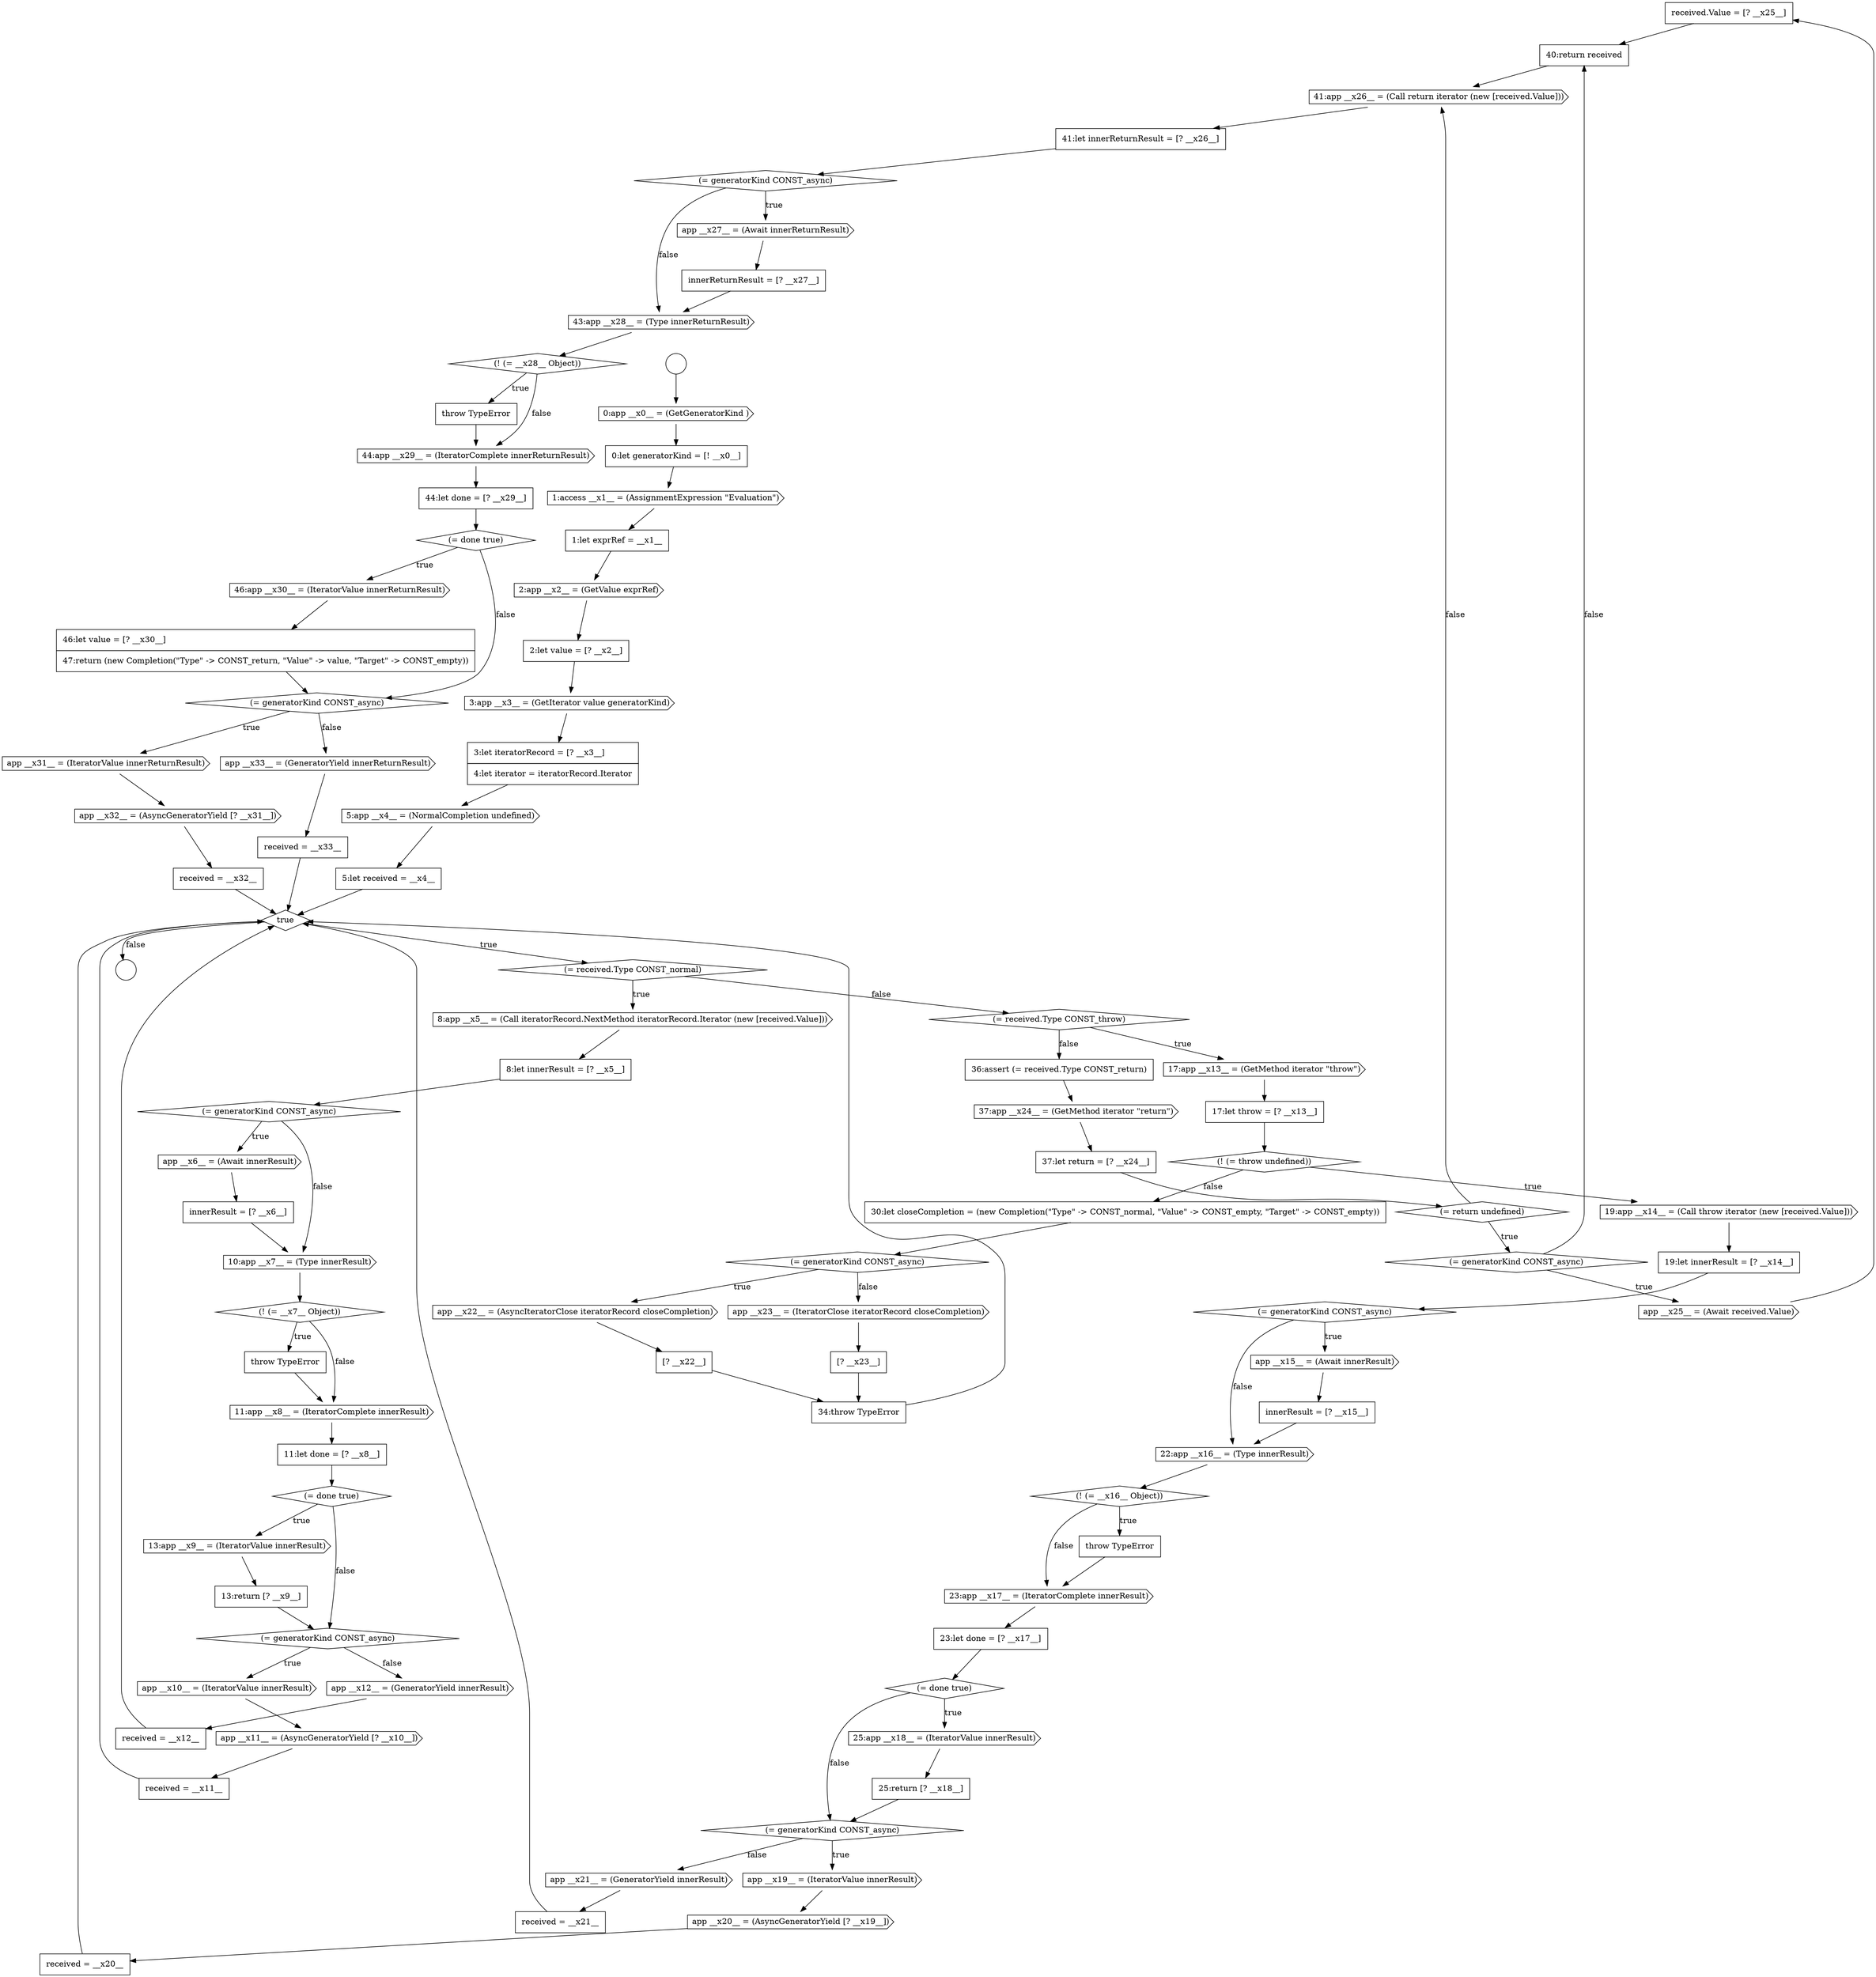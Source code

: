 digraph {
  node9644 [shape=none, margin=0, label=<<font color="black">
    <table border="0" cellborder="1" cellspacing="0" cellpadding="10">
      <tr><td align="left">received.Value = [? __x25__]</td></tr>
    </table>
  </font>> color="black" fillcolor="white" style=filled]
  node9597 [shape=cds, label=<<font color="black">11:app __x8__ = (IteratorComplete innerResult)</font>> color="black" fillcolor="white" style=filled]
  node9588 [shape=diamond, label=<<font color="black">(= received.Type CONST_normal)</font>> color="black" fillcolor="white" style=filled]
  node9618 [shape=diamond, label=<<font color="black">(! (= __x16__ Object))</font>> color="black" fillcolor="white" style=filled]
  node9591 [shape=diamond, label=<<font color="black">(= generatorKind CONST_async)</font>> color="black" fillcolor="white" style=filled]
  node9611 [shape=diamond, label=<<font color="black">(! (= throw undefined))</font>> color="black" fillcolor="white" style=filled]
  node9653 [shape=none, margin=0, label=<<font color="black">
    <table border="0" cellborder="1" cellspacing="0" cellpadding="10">
      <tr><td align="left">throw TypeError</td></tr>
    </table>
  </font>> color="black" fillcolor="white" style=filled]
  node9648 [shape=diamond, label=<<font color="black">(= generatorKind CONST_async)</font>> color="black" fillcolor="white" style=filled]
  node9621 [shape=none, margin=0, label=<<font color="black">
    <table border="0" cellborder="1" cellspacing="0" cellpadding="10">
      <tr><td align="left">23:let done = [? __x17__]</td></tr>
    </table>
  </font>> color="black" fillcolor="white" style=filled]
  node9590 [shape=none, margin=0, label=<<font color="black">
    <table border="0" cellborder="1" cellspacing="0" cellpadding="10">
      <tr><td align="left">8:let innerResult = [? __x5__]</td></tr>
    </table>
  </font>> color="black" fillcolor="white" style=filled]
  node9604 [shape=cds, label=<<font color="black">app __x11__ = (AsyncGeneratorYield [? __x10__])</font>> color="black" fillcolor="white" style=filled]
  node9625 [shape=diamond, label=<<font color="black">(= generatorKind CONST_async)</font>> color="black" fillcolor="white" style=filled]
  node9657 [shape=cds, label=<<font color="black">46:app __x30__ = (IteratorValue innerReturnResult)</font>> color="black" fillcolor="white" style=filled]
  node9629 [shape=cds, label=<<font color="black">app __x21__ = (GeneratorYield innerResult)</font>> color="black" fillcolor="white" style=filled]
  node9612 [shape=cds, label=<<font color="black">19:app __x14__ = (Call throw iterator (new [received.Value]))</font>> color="black" fillcolor="white" style=filled]
  node9661 [shape=cds, label=<<font color="black">app __x32__ = (AsyncGeneratorYield [? __x31__])</font>> color="black" fillcolor="white" style=filled]
  node9580 [shape=none, margin=0, label=<<font color="black">
    <table border="0" cellborder="1" cellspacing="0" cellpadding="10">
      <tr><td align="left">1:let exprRef = __x1__</td></tr>
    </table>
  </font>> color="black" fillcolor="white" style=filled]
  node9636 [shape=none, margin=0, label=<<font color="black">
    <table border="0" cellborder="1" cellspacing="0" cellpadding="10">
      <tr><td align="left">[? __x23__]</td></tr>
    </table>
  </font>> color="black" fillcolor="white" style=filled]
  node9593 [shape=none, margin=0, label=<<font color="black">
    <table border="0" cellborder="1" cellspacing="0" cellpadding="10">
      <tr><td align="left">innerResult = [? __x6__]</td></tr>
    </table>
  </font>> color="black" fillcolor="white" style=filled]
  node9616 [shape=none, margin=0, label=<<font color="black">
    <table border="0" cellborder="1" cellspacing="0" cellpadding="10">
      <tr><td align="left">innerResult = [? __x15__]</td></tr>
    </table>
  </font>> color="black" fillcolor="white" style=filled]
  node9589 [shape=cds, label=<<font color="black">8:app __x5__ = (Call iteratorRecord.NextMethod iteratorRecord.Iterator (new [received.Value]))</font>> color="black" fillcolor="white" style=filled]
  node9584 [shape=none, margin=0, label=<<font color="black">
    <table border="0" cellborder="1" cellspacing="0" cellpadding="10">
      <tr><td align="left">3:let iteratorRecord = [? __x3__]</td></tr>
      <tr><td align="left">4:let iterator = iteratorRecord.Iterator</td></tr>
    </table>
  </font>> color="black" fillcolor="white" style=filled]
  node9658 [shape=none, margin=0, label=<<font color="black">
    <table border="0" cellborder="1" cellspacing="0" cellpadding="10">
      <tr><td align="left">46:let value = [? __x30__]</td></tr>
      <tr><td align="left">47:return (new Completion(&quot;Type&quot; -&gt; CONST_return, &quot;Value&quot; -&gt; value, &quot;Target&quot; -&gt; CONST_empty))</td></tr>
    </table>
  </font>> color="black" fillcolor="white" style=filled]
  node9586 [shape=none, margin=0, label=<<font color="black">
    <table border="0" cellborder="1" cellspacing="0" cellpadding="10">
      <tr><td align="left">5:let received = __x4__</td></tr>
    </table>
  </font>> color="black" fillcolor="white" style=filled]
  node9626 [shape=cds, label=<<font color="black">app __x19__ = (IteratorValue innerResult)</font>> color="black" fillcolor="white" style=filled]
  node9613 [shape=none, margin=0, label=<<font color="black">
    <table border="0" cellborder="1" cellspacing="0" cellpadding="10">
      <tr><td align="left">19:let innerResult = [? __x14__]</td></tr>
    </table>
  </font>> color="black" fillcolor="white" style=filled]
  node9641 [shape=diamond, label=<<font color="black">(= return undefined)</font>> color="black" fillcolor="white" style=filled]
  node9608 [shape=diamond, label=<<font color="black">(= received.Type CONST_throw)</font>> color="black" fillcolor="white" style=filled]
  node9624 [shape=none, margin=0, label=<<font color="black">
    <table border="0" cellborder="1" cellspacing="0" cellpadding="10">
      <tr><td align="left">25:return [? __x18__]</td></tr>
    </table>
  </font>> color="black" fillcolor="white" style=filled]
  node9576 [shape=circle label=" " color="black" fillcolor="white" style=filled]
  node9603 [shape=cds, label=<<font color="black">app __x10__ = (IteratorValue innerResult)</font>> color="black" fillcolor="white" style=filled]
  node9640 [shape=none, margin=0, label=<<font color="black">
    <table border="0" cellborder="1" cellspacing="0" cellpadding="10">
      <tr><td align="left">37:let return = [? __x24__]</td></tr>
    </table>
  </font>> color="black" fillcolor="white" style=filled]
  node9662 [shape=none, margin=0, label=<<font color="black">
    <table border="0" cellborder="1" cellspacing="0" cellpadding="10">
      <tr><td align="left">received = __x32__</td></tr>
    </table>
  </font>> color="black" fillcolor="white" style=filled]
  node9609 [shape=cds, label=<<font color="black">17:app __x13__ = (GetMethod iterator &quot;throw&quot;)</font>> color="black" fillcolor="white" style=filled]
  node9645 [shape=none, margin=0, label=<<font color="black">
    <table border="0" cellborder="1" cellspacing="0" cellpadding="10">
      <tr><td align="left">40:return received</td></tr>
    </table>
  </font>> color="black" fillcolor="white" style=filled]
  node9581 [shape=cds, label=<<font color="black">2:app __x2__ = (GetValue exprRef)</font>> color="black" fillcolor="white" style=filled]
  node9630 [shape=none, margin=0, label=<<font color="black">
    <table border="0" cellborder="1" cellspacing="0" cellpadding="10">
      <tr><td align="left">received = __x21__</td></tr>
    </table>
  </font>> color="black" fillcolor="white" style=filled]
  node9620 [shape=cds, label=<<font color="black">23:app __x17__ = (IteratorComplete innerResult)</font>> color="black" fillcolor="white" style=filled]
  node9598 [shape=none, margin=0, label=<<font color="black">
    <table border="0" cellborder="1" cellspacing="0" cellpadding="10">
      <tr><td align="left">11:let done = [? __x8__]</td></tr>
    </table>
  </font>> color="black" fillcolor="white" style=filled]
  node9607 [shape=none, margin=0, label=<<font color="black">
    <table border="0" cellborder="1" cellspacing="0" cellpadding="10">
      <tr><td align="left">received = __x12__</td></tr>
    </table>
  </font>> color="black" fillcolor="white" style=filled]
  node9577 [shape=cds, label=<<font color="black">0:app __x0__ = (GetGeneratorKind )</font>> color="black" fillcolor="white" style=filled]
  node9594 [shape=cds, label=<<font color="black">10:app __x7__ = (Type innerResult)</font>> color="black" fillcolor="white" style=filled]
  node9635 [shape=cds, label=<<font color="black">app __x23__ = (IteratorClose iteratorRecord closeCompletion)</font>> color="black" fillcolor="white" style=filled]
  node9650 [shape=none, margin=0, label=<<font color="black">
    <table border="0" cellborder="1" cellspacing="0" cellpadding="10">
      <tr><td align="left">innerReturnResult = [? __x27__]</td></tr>
    </table>
  </font>> color="black" fillcolor="white" style=filled]
  node9652 [shape=diamond, label=<<font color="black">(! (= __x28__ Object))</font>> color="black" fillcolor="white" style=filled]
  node9617 [shape=cds, label=<<font color="black">22:app __x16__ = (Type innerResult)</font>> color="black" fillcolor="white" style=filled]
  node9602 [shape=diamond, label=<<font color="black">(= generatorKind CONST_async)</font>> color="black" fillcolor="white" style=filled]
  node9663 [shape=cds, label=<<font color="black">app __x33__ = (GeneratorYield innerReturnResult)</font>> color="black" fillcolor="white" style=filled]
  node9585 [shape=cds, label=<<font color="black">5:app __x4__ = (NormalCompletion undefined)</font>> color="black" fillcolor="white" style=filled]
  node9627 [shape=cds, label=<<font color="black">app __x20__ = (AsyncGeneratorYield [? __x19__])</font>> color="black" fillcolor="white" style=filled]
  node9659 [shape=diamond, label=<<font color="black">(= generatorKind CONST_async)</font>> color="black" fillcolor="white" style=filled]
  node9587 [shape=diamond, label=<<font color="black">true</font>> color="black" fillcolor="white" style=filled]
  node9638 [shape=none, margin=0, label=<<font color="black">
    <table border="0" cellborder="1" cellspacing="0" cellpadding="10">
      <tr><td align="left">36:assert (= received.Type CONST_return)</td></tr>
    </table>
  </font>> color="black" fillcolor="white" style=filled]
  node9623 [shape=cds, label=<<font color="black">25:app __x18__ = (IteratorValue innerResult)</font>> color="black" fillcolor="white" style=filled]
  node9575 [shape=circle label=" " color="black" fillcolor="white" style=filled]
  node9592 [shape=cds, label=<<font color="black">app __x6__ = (Await innerResult)</font>> color="black" fillcolor="white" style=filled]
  node9614 [shape=diamond, label=<<font color="black">(= generatorKind CONST_async)</font>> color="black" fillcolor="white" style=filled]
  node9655 [shape=none, margin=0, label=<<font color="black">
    <table border="0" cellborder="1" cellspacing="0" cellpadding="10">
      <tr><td align="left">44:let done = [? __x29__]</td></tr>
    </table>
  </font>> color="black" fillcolor="white" style=filled]
  node9642 [shape=diamond, label=<<font color="black">(= generatorKind CONST_async)</font>> color="black" fillcolor="white" style=filled]
  node9610 [shape=none, margin=0, label=<<font color="black">
    <table border="0" cellborder="1" cellspacing="0" cellpadding="10">
      <tr><td align="left">17:let throw = [? __x13__]</td></tr>
    </table>
  </font>> color="black" fillcolor="white" style=filled]
  node9619 [shape=none, margin=0, label=<<font color="black">
    <table border="0" cellborder="1" cellspacing="0" cellpadding="10">
      <tr><td align="left">throw TypeError</td></tr>
    </table>
  </font>> color="black" fillcolor="white" style=filled]
  node9582 [shape=none, margin=0, label=<<font color="black">
    <table border="0" cellborder="1" cellspacing="0" cellpadding="10">
      <tr><td align="left">2:let value = [? __x2__]</td></tr>
    </table>
  </font>> color="black" fillcolor="white" style=filled]
  node9595 [shape=diamond, label=<<font color="black">(! (= __x7__ Object))</font>> color="black" fillcolor="white" style=filled]
  node9651 [shape=cds, label=<<font color="black">43:app __x28__ = (Type innerReturnResult)</font>> color="black" fillcolor="white" style=filled]
  node9646 [shape=cds, label=<<font color="black">41:app __x26__ = (Call return iterator (new [received.Value]))</font>> color="black" fillcolor="white" style=filled]
  node9639 [shape=cds, label=<<font color="black">37:app __x24__ = (GetMethod iterator &quot;return&quot;)</font>> color="black" fillcolor="white" style=filled]
  node9656 [shape=diamond, label=<<font color="black">(= done true)</font>> color="black" fillcolor="white" style=filled]
  node9631 [shape=none, margin=0, label=<<font color="black">
    <table border="0" cellborder="1" cellspacing="0" cellpadding="10">
      <tr><td align="left">30:let closeCompletion = (new Completion(&quot;Type&quot; -&gt; CONST_normal, &quot;Value&quot; -&gt; CONST_empty, &quot;Target&quot; -&gt; CONST_empty))</td></tr>
    </table>
  </font>> color="black" fillcolor="white" style=filled]
  node9606 [shape=cds, label=<<font color="black">app __x12__ = (GeneratorYield innerResult)</font>> color="black" fillcolor="white" style=filled]
  node9578 [shape=none, margin=0, label=<<font color="black">
    <table border="0" cellborder="1" cellspacing="0" cellpadding="10">
      <tr><td align="left">0:let generatorKind = [! __x0__]</td></tr>
    </table>
  </font>> color="black" fillcolor="white" style=filled]
  node9634 [shape=none, margin=0, label=<<font color="black">
    <table border="0" cellborder="1" cellspacing="0" cellpadding="10">
      <tr><td align="left">[? __x22__]</td></tr>
    </table>
  </font>> color="black" fillcolor="white" style=filled]
  node9599 [shape=diamond, label=<<font color="black">(= done true)</font>> color="black" fillcolor="white" style=filled]
  node9649 [shape=cds, label=<<font color="black">app __x27__ = (Await innerReturnResult)</font>> color="black" fillcolor="white" style=filled]
  node9632 [shape=diamond, label=<<font color="black">(= generatorKind CONST_async)</font>> color="black" fillcolor="white" style=filled]
  node9622 [shape=diamond, label=<<font color="black">(= done true)</font>> color="black" fillcolor="white" style=filled]
  node9637 [shape=none, margin=0, label=<<font color="black">
    <table border="0" cellborder="1" cellspacing="0" cellpadding="10">
      <tr><td align="left">34:throw TypeError</td></tr>
    </table>
  </font>> color="black" fillcolor="white" style=filled]
  node9654 [shape=cds, label=<<font color="black">44:app __x29__ = (IteratorComplete innerReturnResult)</font>> color="black" fillcolor="white" style=filled]
  node9601 [shape=none, margin=0, label=<<font color="black">
    <table border="0" cellborder="1" cellspacing="0" cellpadding="10">
      <tr><td align="left">13:return [? __x9__]</td></tr>
    </table>
  </font>> color="black" fillcolor="white" style=filled]
  node9664 [shape=none, margin=0, label=<<font color="black">
    <table border="0" cellborder="1" cellspacing="0" cellpadding="10">
      <tr><td align="left">received = __x33__</td></tr>
    </table>
  </font>> color="black" fillcolor="white" style=filled]
  node9628 [shape=none, margin=0, label=<<font color="black">
    <table border="0" cellborder="1" cellspacing="0" cellpadding="10">
      <tr><td align="left">received = __x20__</td></tr>
    </table>
  </font>> color="black" fillcolor="white" style=filled]
  node9615 [shape=cds, label=<<font color="black">app __x15__ = (Await innerResult)</font>> color="black" fillcolor="white" style=filled]
  node9647 [shape=none, margin=0, label=<<font color="black">
    <table border="0" cellborder="1" cellspacing="0" cellpadding="10">
      <tr><td align="left">41:let innerReturnResult = [? __x26__]</td></tr>
    </table>
  </font>> color="black" fillcolor="white" style=filled]
  node9660 [shape=cds, label=<<font color="black">app __x31__ = (IteratorValue innerReturnResult)</font>> color="black" fillcolor="white" style=filled]
  node9643 [shape=cds, label=<<font color="black">app __x25__ = (Await received.Value)</font>> color="black" fillcolor="white" style=filled]
  node9579 [shape=cds, label=<<font color="black">1:access __x1__ = (AssignmentExpression &quot;Evaluation&quot;)</font>> color="black" fillcolor="white" style=filled]
  node9596 [shape=none, margin=0, label=<<font color="black">
    <table border="0" cellborder="1" cellspacing="0" cellpadding="10">
      <tr><td align="left">throw TypeError</td></tr>
    </table>
  </font>> color="black" fillcolor="white" style=filled]
  node9583 [shape=cds, label=<<font color="black">3:app __x3__ = (GetIterator value generatorKind)</font>> color="black" fillcolor="white" style=filled]
  node9633 [shape=cds, label=<<font color="black">app __x22__ = (AsyncIteratorClose iteratorRecord closeCompletion)</font>> color="black" fillcolor="white" style=filled]
  node9605 [shape=none, margin=0, label=<<font color="black">
    <table border="0" cellborder="1" cellspacing="0" cellpadding="10">
      <tr><td align="left">received = __x11__</td></tr>
    </table>
  </font>> color="black" fillcolor="white" style=filled]
  node9600 [shape=cds, label=<<font color="black">13:app __x9__ = (IteratorValue innerResult)</font>> color="black" fillcolor="white" style=filled]
  node9629 -> node9630 [ color="black"]
  node9592 -> node9593 [ color="black"]
  node9583 -> node9584 [ color="black"]
  node9600 -> node9601 [ color="black"]
  node9642 -> node9643 [label=<<font color="black">true</font>> color="black"]
  node9642 -> node9645 [label=<<font color="black">false</font>> color="black"]
  node9603 -> node9604 [ color="black"]
  node9595 -> node9596 [label=<<font color="black">true</font>> color="black"]
  node9595 -> node9597 [label=<<font color="black">false</font>> color="black"]
  node9648 -> node9649 [label=<<font color="black">true</font>> color="black"]
  node9648 -> node9651 [label=<<font color="black">false</font>> color="black"]
  node9655 -> node9656 [ color="black"]
  node9580 -> node9581 [ color="black"]
  node9584 -> node9585 [ color="black"]
  node9619 -> node9620 [ color="black"]
  node9626 -> node9627 [ color="black"]
  node9622 -> node9623 [label=<<font color="black">true</font>> color="black"]
  node9622 -> node9625 [label=<<font color="black">false</font>> color="black"]
  node9618 -> node9619 [label=<<font color="black">true</font>> color="black"]
  node9618 -> node9620 [label=<<font color="black">false</font>> color="black"]
  node9660 -> node9661 [ color="black"]
  node9578 -> node9579 [ color="black"]
  node9616 -> node9617 [ color="black"]
  node9617 -> node9618 [ color="black"]
  node9575 -> node9577 [ color="black"]
  node9577 -> node9578 [ color="black"]
  node9640 -> node9641 [ color="black"]
  node9664 -> node9587 [ color="black"]
  node9662 -> node9587 [ color="black"]
  node9581 -> node9582 [ color="black"]
  node9591 -> node9592 [label=<<font color="black">true</font>> color="black"]
  node9591 -> node9594 [label=<<font color="black">false</font>> color="black"]
  node9590 -> node9591 [ color="black"]
  node9589 -> node9590 [ color="black"]
  node9646 -> node9647 [ color="black"]
  node9631 -> node9632 [ color="black"]
  node9657 -> node9658 [ color="black"]
  node9585 -> node9586 [ color="black"]
  node9615 -> node9616 [ color="black"]
  node9661 -> node9662 [ color="black"]
  node9613 -> node9614 [ color="black"]
  node9623 -> node9624 [ color="black"]
  node9635 -> node9636 [ color="black"]
  node9598 -> node9599 [ color="black"]
  node9587 -> node9588 [label=<<font color="black">true</font>> color="black"]
  node9587 -> node9576 [label=<<font color="black">false</font>> color="black"]
  node9653 -> node9654 [ color="black"]
  node9606 -> node9607 [ color="black"]
  node9627 -> node9628 [ color="black"]
  node9611 -> node9612 [label=<<font color="black">true</font>> color="black"]
  node9611 -> node9631 [label=<<font color="black">false</font>> color="black"]
  node9624 -> node9625 [ color="black"]
  node9612 -> node9613 [ color="black"]
  node9607 -> node9587 [ color="black"]
  node9582 -> node9583 [ color="black"]
  node9608 -> node9609 [label=<<font color="black">true</font>> color="black"]
  node9608 -> node9638 [label=<<font color="black">false</font>> color="black"]
  node9593 -> node9594 [ color="black"]
  node9609 -> node9610 [ color="black"]
  node9594 -> node9595 [ color="black"]
  node9621 -> node9622 [ color="black"]
  node9620 -> node9621 [ color="black"]
  node9641 -> node9642 [label=<<font color="black">true</font>> color="black"]
  node9641 -> node9646 [label=<<font color="black">false</font>> color="black"]
  node9625 -> node9626 [label=<<font color="black">true</font>> color="black"]
  node9625 -> node9629 [label=<<font color="black">false</font>> color="black"]
  node9610 -> node9611 [ color="black"]
  node9614 -> node9615 [label=<<font color="black">true</font>> color="black"]
  node9614 -> node9617 [label=<<font color="black">false</font>> color="black"]
  node9636 -> node9637 [ color="black"]
  node9658 -> node9659 [ color="black"]
  node9588 -> node9589 [label=<<font color="black">true</font>> color="black"]
  node9588 -> node9608 [label=<<font color="black">false</font>> color="black"]
  node9649 -> node9650 [ color="black"]
  node9602 -> node9603 [label=<<font color="black">true</font>> color="black"]
  node9602 -> node9606 [label=<<font color="black">false</font>> color="black"]
  node9659 -> node9660 [label=<<font color="black">true</font>> color="black"]
  node9659 -> node9663 [label=<<font color="black">false</font>> color="black"]
  node9599 -> node9600 [label=<<font color="black">true</font>> color="black"]
  node9599 -> node9602 [label=<<font color="black">false</font>> color="black"]
  node9596 -> node9597 [ color="black"]
  node9633 -> node9634 [ color="black"]
  node9586 -> node9587 [ color="black"]
  node9637 -> node9587 [ color="black"]
  node9654 -> node9655 [ color="black"]
  node9651 -> node9652 [ color="black"]
  node9604 -> node9605 [ color="black"]
  node9579 -> node9580 [ color="black"]
  node9645 -> node9646 [ color="black"]
  node9652 -> node9653 [label=<<font color="black">true</font>> color="black"]
  node9652 -> node9654 [label=<<font color="black">false</font>> color="black"]
  node9634 -> node9637 [ color="black"]
  node9643 -> node9644 [ color="black"]
  node9630 -> node9587 [ color="black"]
  node9628 -> node9587 [ color="black"]
  node9638 -> node9639 [ color="black"]
  node9601 -> node9602 [ color="black"]
  node9639 -> node9640 [ color="black"]
  node9644 -> node9645 [ color="black"]
  node9632 -> node9633 [label=<<font color="black">true</font>> color="black"]
  node9632 -> node9635 [label=<<font color="black">false</font>> color="black"]
  node9605 -> node9587 [ color="black"]
  node9597 -> node9598 [ color="black"]
  node9656 -> node9657 [label=<<font color="black">true</font>> color="black"]
  node9656 -> node9659 [label=<<font color="black">false</font>> color="black"]
  node9650 -> node9651 [ color="black"]
  node9647 -> node9648 [ color="black"]
  node9663 -> node9664 [ color="black"]
}
